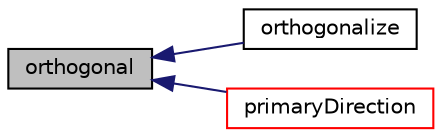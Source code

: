 digraph "orthogonal"
{
  bgcolor="transparent";
  edge [fontname="Helvetica",fontsize="10",labelfontname="Helvetica",labelfontsize="10"];
  node [fontname="Helvetica",fontsize="10",shape=record];
  rankdir="LR";
  Node1 [label="orthogonal",height=0.2,width=0.4,color="black", fillcolor="grey75", style="filled", fontcolor="black"];
  Node1 -> Node2 [dir="back",color="midnightblue",fontsize="10",style="solid",fontname="Helvetica"];
  Node2 [label="orthogonalize",height=0.2,width=0.4,color="black",URL="$a02753.html#af42d654dde7e970a3b4b15c89ab89a73",tooltip="Orthogonalize this triad so that it is ortho-normal. "];
  Node1 -> Node3 [dir="back",color="midnightblue",fontsize="10",style="solid",fontname="Helvetica"];
  Node3 [label="primaryDirection",height=0.2,width=0.4,color="red",URL="$a02753.html#a71d6039e4941440fc989488afee7c18f",tooltip="Return the primary direction of the vector v. "];
}
